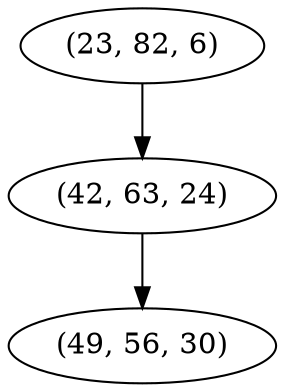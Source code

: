 digraph tree {
    "(23, 82, 6)";
    "(42, 63, 24)";
    "(49, 56, 30)";
    "(23, 82, 6)" -> "(42, 63, 24)";
    "(42, 63, 24)" -> "(49, 56, 30)";
}
